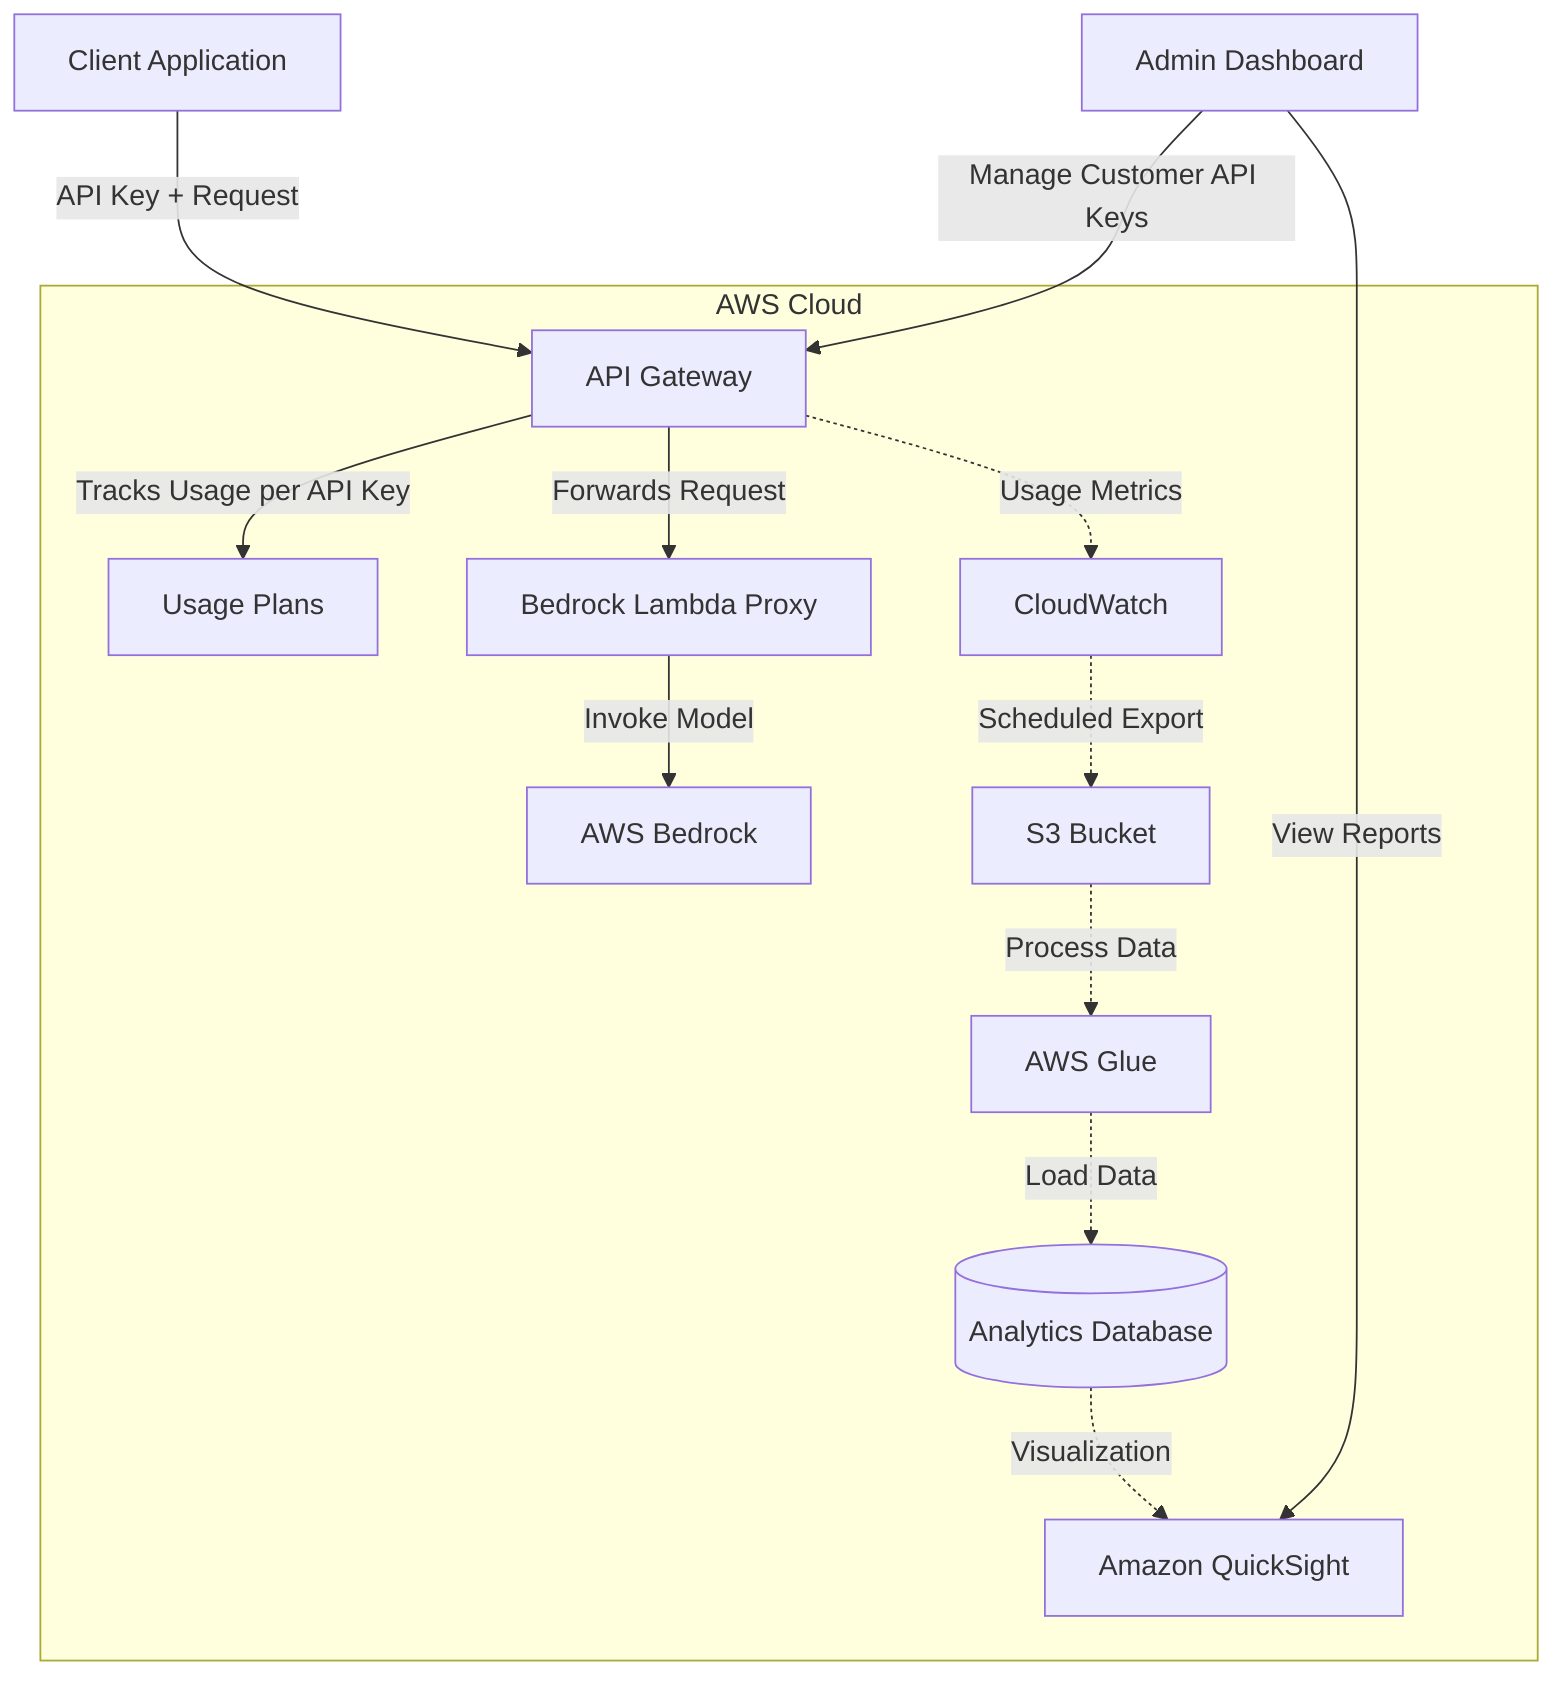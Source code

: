 flowchart TD
    Client[Client Application] -->|API Key + Request| APIGateway[API Gateway]
    subgraph AWS Cloud
        APIGateway -->|Tracks Usage per API Key| UsagePlans[Usage Plans]
        APIGateway -->|Forwards Request| Lambda[Bedrock Lambda Proxy]
        Lambda -->|Invoke Model| Bedrock[AWS Bedrock]
        
        APIGateway -.->|Usage Metrics| CloudWatch[CloudWatch]
        CloudWatch -.->|Scheduled Export| S3[S3 Bucket]
        S3 -.->|Process Data| Glue[AWS Glue]
        Glue -.->|Load Data| RDS[(Analytics Database)]
        RDS -.->|Visualization| QuickSight[Amazon QuickSight]
    end
    
    Admin[Admin Dashboard] -->|Manage Customer API Keys| APIGateway
    Admin -->|View Reports| QuickSight